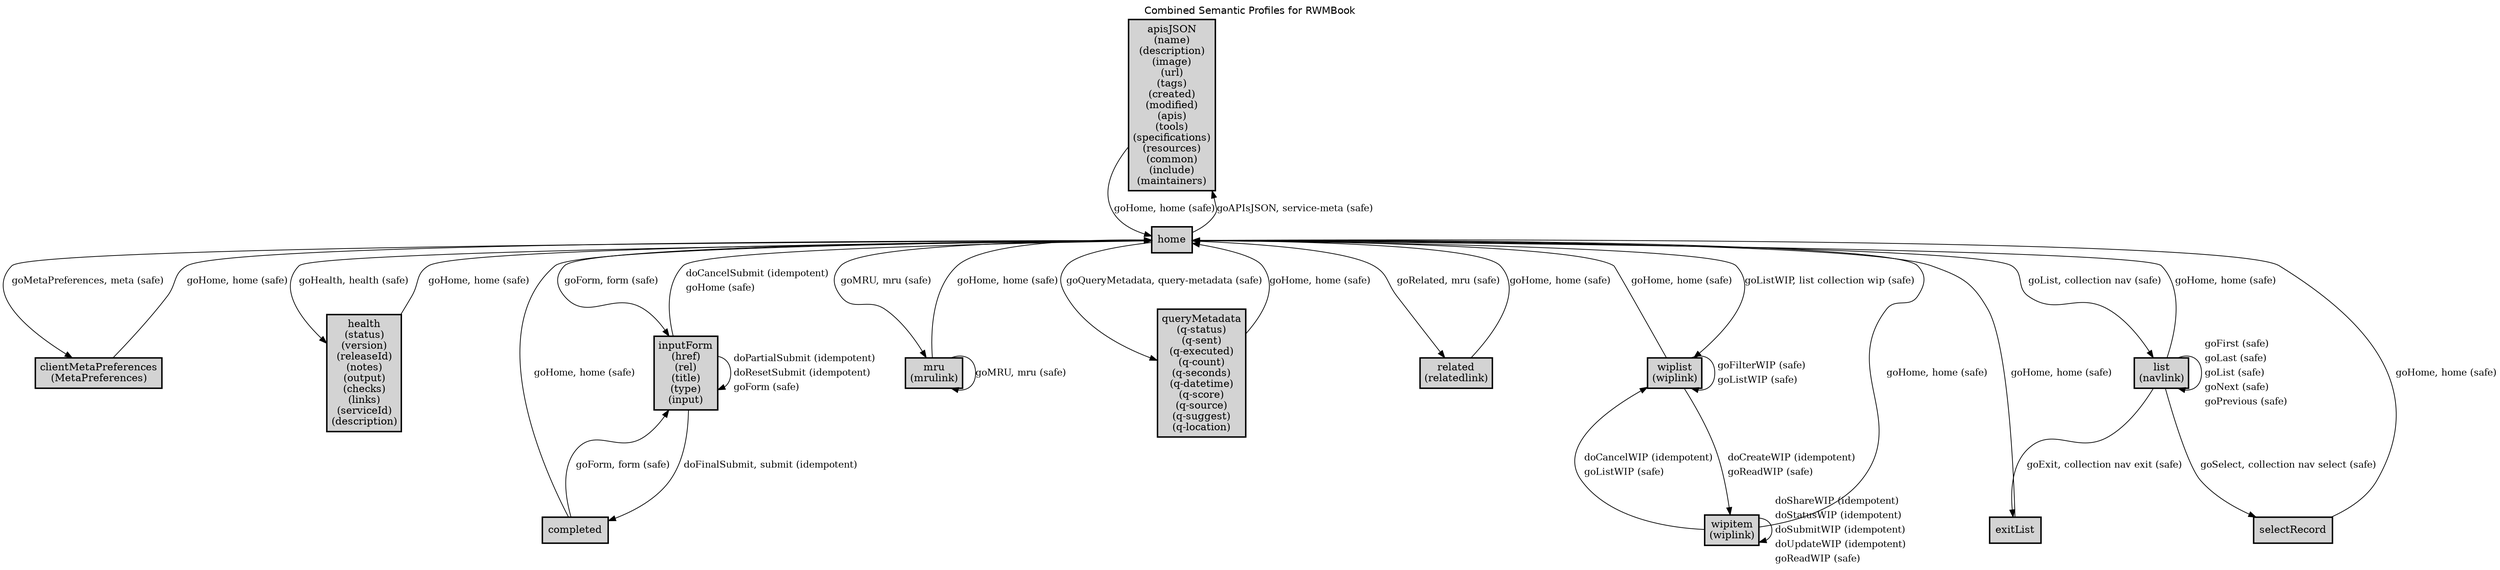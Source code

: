 digraph application_state_diagram {
  graph [
    labelloc="t";
    fontname="Helvetica"
    label="Combined Semantic Profiles for RWMBook";
    URL="index.html" target="_parent"
  ];
  node [shape = box, style = "bold,filled" fillcolor="lightgray"];

    apisJSON [margin=0.02, label=<<table cellspacing="0" cellpadding="5" border="0"><tr><td>apisJSON<br />(name)<br />(description)<br />(image)<br />(url)<br />(tags)<br />(created)<br />(modified)<br />(apis)<br />(tools)<br />(specifications)<br />(resources)<br />(common)<br />(include)<br />(maintainers)<br /></td></tr></table>>,shape=box URL="docs/semantic.apisJSON.html" target="_parent"]
    clientMetaPreferences [margin=0.02, label=<<table cellspacing="0" cellpadding="5" border="0"><tr><td>clientMetaPreferences<br />(MetaPreferences)<br /></td></tr></table>>,shape=box URL="docs/semantic.clientMetaPreferences.html" target="_parent"]
    health [margin=0.02, label=<<table cellspacing="0" cellpadding="5" border="0"><tr><td>health<br />(status)<br />(version)<br />(releaseId)<br />(notes)<br />(output)<br />(checks)<br />(links)<br />(serviceId)<br />(description)<br /></td></tr></table>>,shape=box URL="docs/semantic.health.html" target="_parent"]
    inputForm [margin=0.02, label=<<table cellspacing="0" cellpadding="5" border="0"><tr><td>inputForm<br />(href)<br />(rel)<br />(title)<br />(type)<br />(input)<br /></td></tr></table>>,shape=box URL="docs/semantic.inputForm.html" target="_parent"]
    list [margin=0.02, label=<<table cellspacing="0" cellpadding="5" border="0"><tr><td>list<br />(navlink)<br /></td></tr></table>>,shape=box URL="docs/semantic.list.html" target="_parent"]
    mru [margin=0.02, label=<<table cellspacing="0" cellpadding="5" border="0"><tr><td>mru<br />(mrulink)<br /></td></tr></table>>,shape=box URL="docs/semantic.mru.html" target="_parent"]
    queryMetadata [margin=0.02, label=<<table cellspacing="0" cellpadding="5" border="0"><tr><td>queryMetadata<br />(q-status)<br />(q-sent)<br />(q-executed)<br />(q-count)<br />(q-seconds)<br />(q-datetime)<br />(q-score)<br />(q-source)<br />(q-suggest)<br />(q-location)<br /></td></tr></table>>,shape=box URL="docs/semantic.queryMetadata.html" target="_parent"]
    related [margin=0.02, label=<<table cellspacing="0" cellpadding="5" border="0"><tr><td>related<br />(relatedlink)<br /></td></tr></table>>,shape=box URL="docs/semantic.related.html" target="_parent"]
    wipitem [margin=0.02, label=<<table cellspacing="0" cellpadding="5" border="0"><tr><td>wipitem<br />(wiplink)<br /></td></tr></table>>,shape=box URL="docs/semantic.wipitem.html" target="_parent"]
    wiplist [margin=0.02, label=<<table cellspacing="0" cellpadding="5" border="0"><tr><td>wiplist<br />(wiplink)<br /></td></tr></table>>,shape=box URL="docs/semantic.wiplist.html" target="_parent"]

    apisJSON -> home [label = <goHome, home (safe)> URL="docs/safe.goHome.html" target="_parent" fontsize=13];
    clientMetaPreferences -> home [label = <goHome, home (safe)> URL="docs/safe.goHome.html" target="_parent" fontsize=13];
    completed -> home [label = <goHome, home (safe)> URL="docs/safe.goHome.html" target="_parent" fontsize=13];
    completed -> inputForm [label = <goForm, form (safe)> URL="docs/safe.goForm.html" target="_parent" fontsize=13];
    exitList -> home [label = <goHome, home (safe)> URL="docs/safe.goHome.html" target="_parent" fontsize=13];
    health -> home [label = <goHome, home (safe)> URL="docs/safe.goHome.html" target="_parent" fontsize=13];
    home -> apisJSON [label = <goAPIsJSON, service-meta (safe)> URL="docs/safe.goAPIsJSON.html" target="_parent" fontsize=13];
    home -> clientMetaPreferences [label = <goMetaPreferences, meta (safe)> URL="docs/safe.goMetaPreferences.html" target="_parent" fontsize=13];
    home -> health [label = <goHealth, health (safe)> URL="docs/safe.goHealth.html" target="_parent" fontsize=13];
    home -> inputForm [label = <goForm, form (safe)> URL="docs/safe.goForm.html" target="_parent" fontsize=13];
    home -> list [label = <goList, collection nav (safe)> URL="docs/safe.goList.html" target="_parent" fontsize=13];
    home -> mru [label = <goMRU, mru (safe)> URL="docs/safe.goMRU.html" target="_parent" fontsize=13];
    home -> queryMetadata [label = <goQueryMetadata, query-metadata (safe)> URL="docs/safe.goQueryMetadata.html" target="_parent" fontsize=13];
    home -> related [label = <goRelated, mru (safe)> URL="docs/safe.goRelated.html" target="_parent" fontsize=13];
    home -> wiplist [label = <goListWIP, list collection wip (safe)> URL="docs/safe.goListWIP.html" target="_parent" fontsize=13];
    inputForm -> completed [label = <doFinalSubmit, submit (idempotent)> URL="docs/idempotent.doFinalSubmit.html" target="_parent" fontsize=13];
    inputForm -> home [label=<<table  border="0"><tr><td align="left" href="docs/idempotent.doCancelSubmit.html">doCancelSubmit (idempotent)</td></tr><tr><td align="left" href="docs/safe.goHome.html">goHome (safe)</td></tr></table>> fontsize=13];
    inputForm -> inputForm [label=<<table  border="0"><tr><td align="left" href="docs/idempotent.doPartialSubmit.html">doPartialSubmit (idempotent)</td></tr><tr><td align="left" href="docs/idempotent.doResetSubmit.html">doResetSubmit (idempotent)</td></tr><tr><td align="left" href="docs/safe.goForm.html">goForm (safe)</td></tr></table>> fontsize=13];
    list -> exitList [label = <goExit, collection nav exit (safe)> URL="docs/safe.goExit.html" target="_parent" fontsize=13];
    list -> home [label = <goHome, home (safe)> URL="docs/safe.goHome.html" target="_parent" fontsize=13];
    list -> list [label=<<table  border="0"><tr><td align="left" href="docs/safe.goFirst.html">goFirst (safe)</td></tr><tr><td align="left" href="docs/safe.goLast.html">goLast (safe)</td></tr><tr><td align="left" href="docs/safe.goList.html">goList (safe)</td></tr><tr><td align="left" href="docs/safe.goNext.html">goNext (safe)</td></tr><tr><td align="left" href="docs/safe.goPrevious.html">goPrevious (safe)</td></tr></table>> fontsize=13];
    list -> selectRecord [label = <goSelect, collection nav select (safe)> URL="docs/safe.goSelect.html" target="_parent" fontsize=13];
    mru -> home [label = <goHome, home (safe)> URL="docs/safe.goHome.html" target="_parent" fontsize=13];
    mru -> mru [label = <goMRU, mru (safe)> URL="docs/safe.goMRU.html" target="_parent" fontsize=13];
    queryMetadata -> home [label = <goHome, home (safe)> URL="docs/safe.goHome.html" target="_parent" fontsize=13];
    related -> home [label = <goHome, home (safe)> URL="docs/safe.goHome.html" target="_parent" fontsize=13];
    selectRecord -> home [label = <goHome, home (safe)> URL="docs/safe.goHome.html" target="_parent" fontsize=13];
    wipitem -> home [label = <goHome, home (safe)> URL="docs/safe.goHome.html" target="_parent" fontsize=13];
    wipitem -> wipitem [label=<<table  border="0"><tr><td align="left" href="docs/idempotent.doShareWIP.html">doShareWIP (idempotent)</td></tr><tr><td align="left" href="docs/idempotent.doStatusWIP.html">doStatusWIP (idempotent)</td></tr><tr><td align="left" href="docs/idempotent.doSubmitWIP.html">doSubmitWIP (idempotent)</td></tr><tr><td align="left" href="docs/idempotent.doUpdateWIP.html">doUpdateWIP (idempotent)</td></tr><tr><td align="left" href="docs/safe.goReadWIP.html">goReadWIP (safe)</td></tr></table>> fontsize=13];
    wipitem -> wiplist [label=<<table  border="0"><tr><td align="left" href="docs/idempotent.doCancelWIP.html">doCancelWIP (idempotent)</td></tr><tr><td align="left" href="docs/safe.goListWIP.html">goListWIP (safe)</td></tr></table>> fontsize=13];
    wiplist -> home [label = <goHome, home (safe)> URL="docs/safe.goHome.html" target="_parent" fontsize=13];
    wiplist -> wipitem [label=<<table  border="0"><tr><td align="left" href="docs/idempotent.doCreateWIP.html">doCreateWIP (idempotent)</td></tr><tr><td align="left" href="docs/safe.goReadWIP.html">goReadWIP (safe)</td></tr></table>> fontsize=13];
    wiplist -> wiplist [label=<<table  border="0"><tr><td align="left" href="docs/safe.goFilterWIP.html">goFilterWIP (safe)</td></tr><tr><td align="left" href="docs/safe.goListWIP.html">goListWIP (safe)</td></tr></table>> fontsize=13];

    home [label = <home> URL="docs/semantic.home.html" target="_parent"]
    completed [label = <completed> URL="docs/semantic.completed.html" target="_parent"]
    exitList [label = <exitList> URL="docs/semantic.exitList.html" target="_parent"]
    selectRecord [label = <selectRecord> URL="docs/semantic.selectRecord.html" target="_parent"]

}